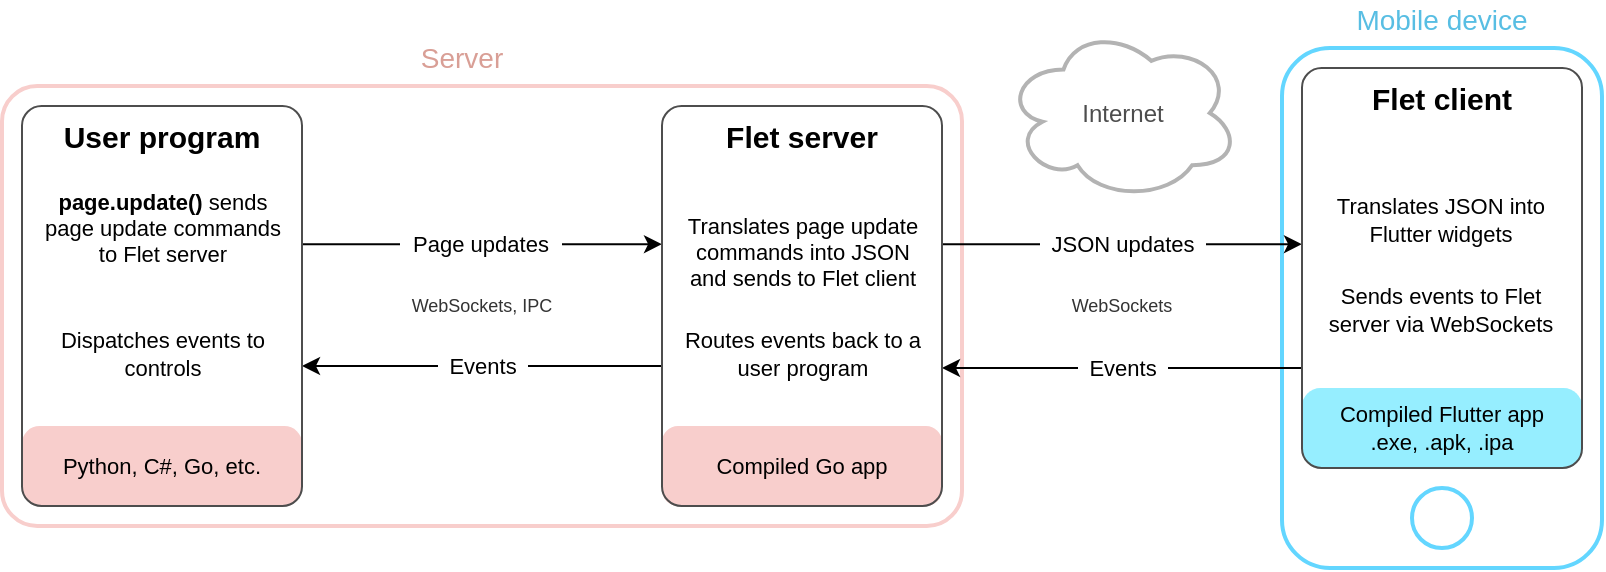 <mxfile version="14.1.8" type="device"><diagram id="pKdXsaXQYBjCAHHxvpPH" name="Page-1"><mxGraphModel dx="1185" dy="679" grid="1" gridSize="10" guides="1" tooltips="1" connect="1" arrows="1" fold="1" page="1" pageScale="1" pageWidth="1100" pageHeight="850" math="0" shadow="0"><root><mxCell id="0"/><mxCell id="1" parent="0"/><mxCell id="HLoMKegQJEXttFURE07I-39" value="" style="rounded=1;whiteSpace=wrap;html=1;fontSize=11;align=left;strokeColor=#63D6FF;strokeWidth=2;" vertex="1" parent="1"><mxGeometry x="770" y="110" width="160" height="260" as="geometry"/></mxCell><mxCell id="HLoMKegQJEXttFURE07I-41" value="" style="ellipse;whiteSpace=wrap;html=1;aspect=fixed;rounded=1;strokeColor=#63D6FF;strokeWidth=2;fontSize=14;fontColor=#58BEE3;align=left;" vertex="1" parent="1"><mxGeometry x="835" y="330" width="30" height="30" as="geometry"/></mxCell><mxCell id="HLoMKegQJEXttFURE07I-42" value="" style="rounded=1;whiteSpace=wrap;html=1;fontSize=11;align=left;strokeWidth=2;arcSize=8;strokeColor=#F8CECC;" vertex="1" parent="1"><mxGeometry x="130" y="129" width="480" height="220" as="geometry"/></mxCell><mxCell id="HLoMKegQJEXttFURE07I-44" value="WebSockets, IPC" style="rounded=0;whiteSpace=wrap;html=1;strokeWidth=2;fontSize=9;align=center;strokeColor=none;fontColor=#333333;fillColor=none;" vertex="1" parent="1"><mxGeometry x="280" y="229" width="180" height="20" as="geometry"/></mxCell><mxCell id="FlBj93cmDOt8YyDK-OAz-14" value="" style="endArrow=classic;html=1;" parent="1" edge="1"><mxGeometry width="50" height="50" relative="1" as="geometry"><mxPoint x="600" y="208.08" as="sourcePoint"/><mxPoint x="780" y="208.08" as="targetPoint"/></mxGeometry></mxCell><mxCell id="HLoMKegQJEXttFURE07I-6" value="&amp;nbsp; JSON updates&amp;nbsp;&amp;nbsp;" style="edgeLabel;html=1;align=center;verticalAlign=middle;resizable=0;points=[];fontSize=11;labelBackgroundColor=#ffffff;" vertex="1" connectable="0" parent="FlBj93cmDOt8YyDK-OAz-14"><mxGeometry x="-0.278" y="4" relative="1" as="geometry"><mxPoint x="25" y="3.92" as="offset"/></mxGeometry></mxCell><mxCell id="HLoMKegQJEXttFURE07I-8" value="" style="endArrow=classic;html=1;labelBackgroundColor=#ffffff;" edge="1" parent="1"><mxGeometry width="50" height="50" relative="1" as="geometry"><mxPoint x="780" y="270" as="sourcePoint"/><mxPoint x="600" y="270" as="targetPoint"/></mxGeometry></mxCell><mxCell id="HLoMKegQJEXttFURE07I-9" value="&amp;nbsp; Events&amp;nbsp;&amp;nbsp;" style="edgeLabel;html=1;align=center;verticalAlign=middle;resizable=0;points=[];fontSize=11;" vertex="1" connectable="0" parent="HLoMKegQJEXttFURE07I-8"><mxGeometry x="-0.278" y="4" relative="1" as="geometry"><mxPoint x="-25" y="-4" as="offset"/></mxGeometry></mxCell><mxCell id="HLoMKegQJEXttFURE07I-14" value="Python, C#, Go, etc." style="rounded=1;whiteSpace=wrap;html=1;fontSize=11;fillColor=#F8CECC;strokeColor=none;arcSize=22;" vertex="1" parent="1"><mxGeometry x="140" y="299" width="140" height="40" as="geometry"/></mxCell><mxCell id="HLoMKegQJEXttFURE07I-17" value="" style="endArrow=classic;html=1;" edge="1" parent="1"><mxGeometry width="50" height="50" relative="1" as="geometry"><mxPoint x="460" y="269" as="sourcePoint"/><mxPoint x="280" y="269" as="targetPoint"/></mxGeometry></mxCell><mxCell id="HLoMKegQJEXttFURE07I-18" value="&amp;nbsp; Events&amp;nbsp;&amp;nbsp;" style="edgeLabel;html=1;align=center;verticalAlign=middle;resizable=0;points=[];fontSize=11;" vertex="1" connectable="0" parent="HLoMKegQJEXttFURE07I-17"><mxGeometry x="-0.278" y="4" relative="1" as="geometry"><mxPoint x="-25" y="-4" as="offset"/></mxGeometry></mxCell><mxCell id="HLoMKegQJEXttFURE07I-20" value="" style="endArrow=classic;html=1;" edge="1" parent="1"><mxGeometry width="50" height="50" relative="1" as="geometry"><mxPoint x="280" y="208.08" as="sourcePoint"/><mxPoint x="460" y="208.08" as="targetPoint"/></mxGeometry></mxCell><mxCell id="HLoMKegQJEXttFURE07I-21" value="&amp;nbsp; Page updates&amp;nbsp;&amp;nbsp;" style="edgeLabel;html=1;align=center;verticalAlign=middle;resizable=0;points=[];fontSize=11;" vertex="1" connectable="0" parent="HLoMKegQJEXttFURE07I-20"><mxGeometry x="-0.278" y="4" relative="1" as="geometry"><mxPoint x="24" y="3.92" as="offset"/></mxGeometry></mxCell><mxCell id="HLoMKegQJEXttFURE07I-24" value="Internet" style="ellipse;shape=cloud;whiteSpace=wrap;html=1;rounded=1;fontSize=12;align=center;strokeColor=#B3B3B3;strokeWidth=2;fontColor=#4D4D4D;" vertex="1" parent="1"><mxGeometry x="631.5" y="99" width="117" height="87" as="geometry"/></mxCell><mxCell id="HLoMKegQJEXttFURE07I-35" value="Mobile device" style="text;html=1;strokeColor=none;fillColor=none;align=center;verticalAlign=middle;whiteSpace=wrap;rounded=0;fontSize=14;fontStyle=0;fontColor=#58BEE3;" vertex="1" parent="1"><mxGeometry x="800" y="86" width="100" height="20" as="geometry"/></mxCell><mxCell id="HLoMKegQJEXttFURE07I-43" value="Server" style="text;html=1;strokeColor=none;fillColor=none;align=center;verticalAlign=middle;whiteSpace=wrap;rounded=0;fontSize=14;fontStyle=0;fontColor=#D99F96;" vertex="1" parent="1"><mxGeometry x="310" y="105" width="100" height="20" as="geometry"/></mxCell><mxCell id="HLoMKegQJEXttFURE07I-45" value="WebSockets" style="rounded=0;whiteSpace=wrap;html=1;strokeWidth=2;fontSize=9;align=center;strokeColor=none;fontColor=#333333;fillColor=none;" vertex="1" parent="1"><mxGeometry x="600" y="229" width="180" height="20" as="geometry"/></mxCell><mxCell id="HLoMKegQJEXttFURE07I-1" value="Compiled Flutter app&lt;br style=&quot;font-size: 11px;&quot;&gt;.exe, .apk, .ipa" style="rounded=1;whiteSpace=wrap;html=1;fontSize=11;fillColor=#96EEFF;strokeColor=none;arcSize=23;" vertex="1" parent="1"><mxGeometry x="780" y="280" width="140" height="40" as="geometry"/></mxCell><mxCell id="HLoMKegQJEXttFURE07I-15" value="Compiled Go app" style="rounded=1;whiteSpace=wrap;html=1;fontSize=11;fillColor=#F8CECC;strokeColor=none;arcSize=20;" vertex="1" parent="1"><mxGeometry x="460" y="299" width="140" height="40" as="geometry"/></mxCell><mxCell id="HLoMKegQJEXttFURE07I-13" value="User program" style="rounded=1;whiteSpace=wrap;html=1;fontSize=15;labelPosition=center;verticalLabelPosition=middle;align=center;verticalAlign=top;arcSize=7;fontStyle=1;fillColor=none;strokeColor=#4D4D4D;" vertex="1" parent="1"><mxGeometry x="140" y="139" width="140" height="200" as="geometry"/></mxCell><mxCell id="HLoMKegQJEXttFURE07I-37" value="&lt;b&gt;page.update()&lt;/b&gt; sends page update commands to Flet server" style="text;html=1;strokeColor=none;fillColor=none;align=center;verticalAlign=middle;whiteSpace=wrap;rounded=0;fontSize=11;" vertex="1" parent="1"><mxGeometry x="147.5" y="170.5" width="125" height="59" as="geometry"/></mxCell><mxCell id="HLoMKegQJEXttFURE07I-38" value="Dispatches events to controls" style="text;html=1;strokeColor=none;fillColor=none;align=center;verticalAlign=middle;whiteSpace=wrap;rounded=0;fontSize=11;" vertex="1" parent="1"><mxGeometry x="147.5" y="252.5" width="125" height="20.5" as="geometry"/></mxCell><mxCell id="HLoMKegQJEXttFURE07I-4" value="Flet server" style="rounded=1;whiteSpace=wrap;html=1;fontSize=15;labelPosition=center;verticalLabelPosition=middle;align=center;verticalAlign=top;arcSize=7;fontStyle=1;fillColor=none;strokeColor=#4D4D4D;" vertex="1" parent="1"><mxGeometry x="460" y="139" width="140" height="200" as="geometry"/></mxCell><mxCell id="HLoMKegQJEXttFURE07I-5" value="Translates page update commands into JSON and sends to Flet client" style="text;html=1;strokeColor=none;fillColor=none;align=center;verticalAlign=middle;whiteSpace=wrap;rounded=0;fontSize=11;" vertex="1" parent="1"><mxGeometry x="467.5" y="182" width="125" height="59" as="geometry"/></mxCell><mxCell id="HLoMKegQJEXttFURE07I-27" value="Routes events back to a user program" style="text;html=1;strokeColor=none;fillColor=none;align=center;verticalAlign=middle;whiteSpace=wrap;rounded=0;fontSize=11;" vertex="1" parent="1"><mxGeometry x="467.5" y="252.5" width="125" height="20.5" as="geometry"/></mxCell><mxCell id="HLoMKegQJEXttFURE07I-2" value="Translates JSON into Flutter widgets" style="text;html=1;strokeColor=none;fillColor=none;align=center;verticalAlign=middle;whiteSpace=wrap;rounded=0;fontSize=11;" vertex="1" parent="1"><mxGeometry x="787" y="186" width="125" height="20" as="geometry"/></mxCell><mxCell id="HLoMKegQJEXttFURE07I-3" value="Sends events to Flet server via WebSockets" style="text;html=1;strokeColor=none;fillColor=none;align=center;verticalAlign=middle;whiteSpace=wrap;rounded=0;fontSize=11;" vertex="1" parent="1"><mxGeometry x="787" y="231" width="125" height="20" as="geometry"/></mxCell><mxCell id="FlBj93cmDOt8YyDK-OAz-1" value="Flet client" style="rounded=1;whiteSpace=wrap;html=1;fontSize=15;labelPosition=center;verticalLabelPosition=middle;align=center;verticalAlign=top;arcSize=7;fontStyle=1;fillColor=none;strokeColor=#4D4D4D;" parent="1" vertex="1"><mxGeometry x="780" y="120" width="140" height="200" as="geometry"/></mxCell></root></mxGraphModel></diagram></mxfile>

